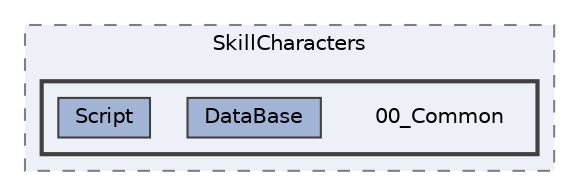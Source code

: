 digraph "004_Character/SkillCharacters/00_Common"
{
 // LATEX_PDF_SIZE
  bgcolor="transparent";
  edge [fontname=Helvetica,fontsize=10,labelfontname=Helvetica,labelfontsize=10];
  node [fontname=Helvetica,fontsize=10,shape=box,height=0.2,width=0.4];
  compound=true
  subgraph clusterdir_31c1a84953224f00cf94b5c3d0be43a7 {
    graph [ bgcolor="#edf0f7", pencolor="grey50", label="SkillCharacters", fontname=Helvetica,fontsize=10 style="filled,dashed", URL="dir_31c1a84953224f00cf94b5c3d0be43a7.html",tooltip=""]
  subgraph clusterdir_b0cf6f680c7d0304f5a3adbf2744ef7b {
    graph [ bgcolor="#edf0f7", pencolor="grey25", label="", fontname=Helvetica,fontsize=10 style="filled,bold", URL="dir_b0cf6f680c7d0304f5a3adbf2744ef7b.html",tooltip=""]
    dir_b0cf6f680c7d0304f5a3adbf2744ef7b [shape=plaintext, label="00_Common"];
  dir_aad023e847564852526a39c06b74cff1 [label="DataBase", fillcolor="#a2b4d6", color="grey25", style="filled", URL="dir_aad023e847564852526a39c06b74cff1.html",tooltip=""];
  dir_63306ee3140c0cef01ef811f3c1e17c1 [label="Script", fillcolor="#a2b4d6", color="grey25", style="filled", URL="dir_63306ee3140c0cef01ef811f3c1e17c1.html",tooltip=""];
  }
  }
}
